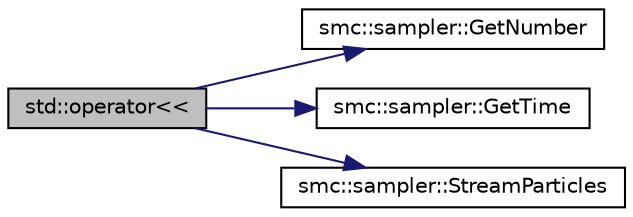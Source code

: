 digraph "std::operator&lt;&lt;"
{
 // LATEX_PDF_SIZE
  edge [fontname="Helvetica",fontsize="10",labelfontname="Helvetica",labelfontsize="10"];
  node [fontname="Helvetica",fontsize="10",shape=record];
  rankdir="LR";
  Node1 [label="std::operator\<\<",height=0.2,width=0.4,color="black", fillcolor="grey75", style="filled", fontcolor="black",tooltip="Produce a human-readable display of the state of an smc::sampler class using the stream operator."];
  Node1 -> Node2 [color="midnightblue",fontsize="10",style="solid",fontname="Helvetica"];
  Node2 [label="smc::sampler::GetNumber",height=0.2,width=0.4,color="black", fillcolor="white", style="filled",URL="$classsmc_1_1sampler.html#ac86a0b875cc3a8a0b903cd907ea3ce8f",tooltip="Returns the number of particles within the system."];
  Node1 -> Node3 [color="midnightblue",fontsize="10",style="solid",fontname="Helvetica"];
  Node3 [label="smc::sampler::GetTime",height=0.2,width=0.4,color="black", fillcolor="white", style="filled",URL="$classsmc_1_1sampler.html#aa8ec82cd83a80e1ba30ccb8d532b0a17",tooltip="Returns the current evolution time of the system."];
  Node1 -> Node4 [color="midnightblue",fontsize="10",style="solid",fontname="Helvetica"];
  Node4 [label="smc::sampler::StreamParticles",height=0.2,width=0.4,color="black", fillcolor="white", style="filled",URL="$classsmc_1_1sampler.html#ade33c0a75bec0da572634df8c6ec4f2e",tooltip="Dump the entire particle set to the specified output stream in a human readable form."];
}
